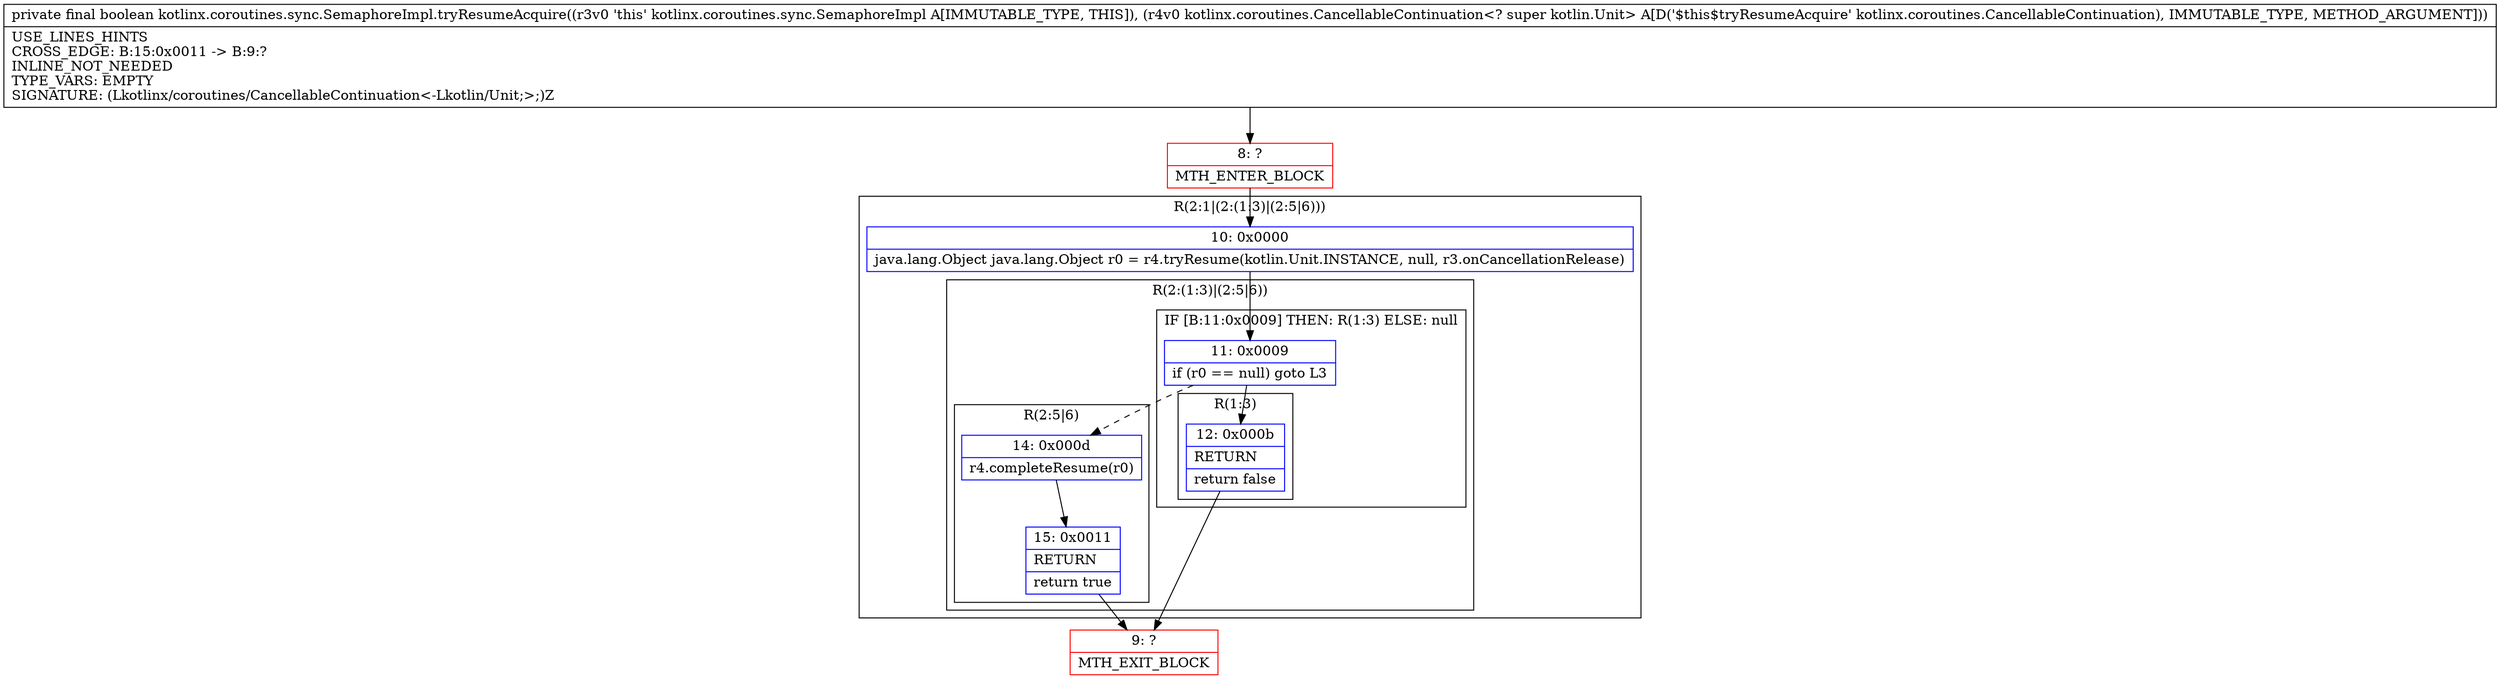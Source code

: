 digraph "CFG forkotlinx.coroutines.sync.SemaphoreImpl.tryResumeAcquire(Lkotlinx\/coroutines\/CancellableContinuation;)Z" {
subgraph cluster_Region_1927450878 {
label = "R(2:1|(2:(1:3)|(2:5|6)))";
node [shape=record,color=blue];
Node_10 [shape=record,label="{10\:\ 0x0000|java.lang.Object java.lang.Object r0 = r4.tryResume(kotlin.Unit.INSTANCE, null, r3.onCancellationRelease)\l}"];
subgraph cluster_Region_1589402665 {
label = "R(2:(1:3)|(2:5|6))";
node [shape=record,color=blue];
subgraph cluster_IfRegion_290344371 {
label = "IF [B:11:0x0009] THEN: R(1:3) ELSE: null";
node [shape=record,color=blue];
Node_11 [shape=record,label="{11\:\ 0x0009|if (r0 == null) goto L3\l}"];
subgraph cluster_Region_1927669216 {
label = "R(1:3)";
node [shape=record,color=blue];
Node_12 [shape=record,label="{12\:\ 0x000b|RETURN\l|return false\l}"];
}
}
subgraph cluster_Region_1182279800 {
label = "R(2:5|6)";
node [shape=record,color=blue];
Node_14 [shape=record,label="{14\:\ 0x000d|r4.completeResume(r0)\l}"];
Node_15 [shape=record,label="{15\:\ 0x0011|RETURN\l|return true\l}"];
}
}
}
Node_8 [shape=record,color=red,label="{8\:\ ?|MTH_ENTER_BLOCK\l}"];
Node_9 [shape=record,color=red,label="{9\:\ ?|MTH_EXIT_BLOCK\l}"];
MethodNode[shape=record,label="{private final boolean kotlinx.coroutines.sync.SemaphoreImpl.tryResumeAcquire((r3v0 'this' kotlinx.coroutines.sync.SemaphoreImpl A[IMMUTABLE_TYPE, THIS]), (r4v0 kotlinx.coroutines.CancellableContinuation\<? super kotlin.Unit\> A[D('$this$tryResumeAcquire' kotlinx.coroutines.CancellableContinuation), IMMUTABLE_TYPE, METHOD_ARGUMENT]))  | USE_LINES_HINTS\lCROSS_EDGE: B:15:0x0011 \-\> B:9:?\lINLINE_NOT_NEEDED\lTYPE_VARS: EMPTY\lSIGNATURE: (Lkotlinx\/coroutines\/CancellableContinuation\<\-Lkotlin\/Unit;\>;)Z\l}"];
MethodNode -> Node_8;Node_10 -> Node_11;
Node_11 -> Node_12;
Node_11 -> Node_14[style=dashed];
Node_12 -> Node_9;
Node_14 -> Node_15;
Node_15 -> Node_9;
Node_8 -> Node_10;
}

